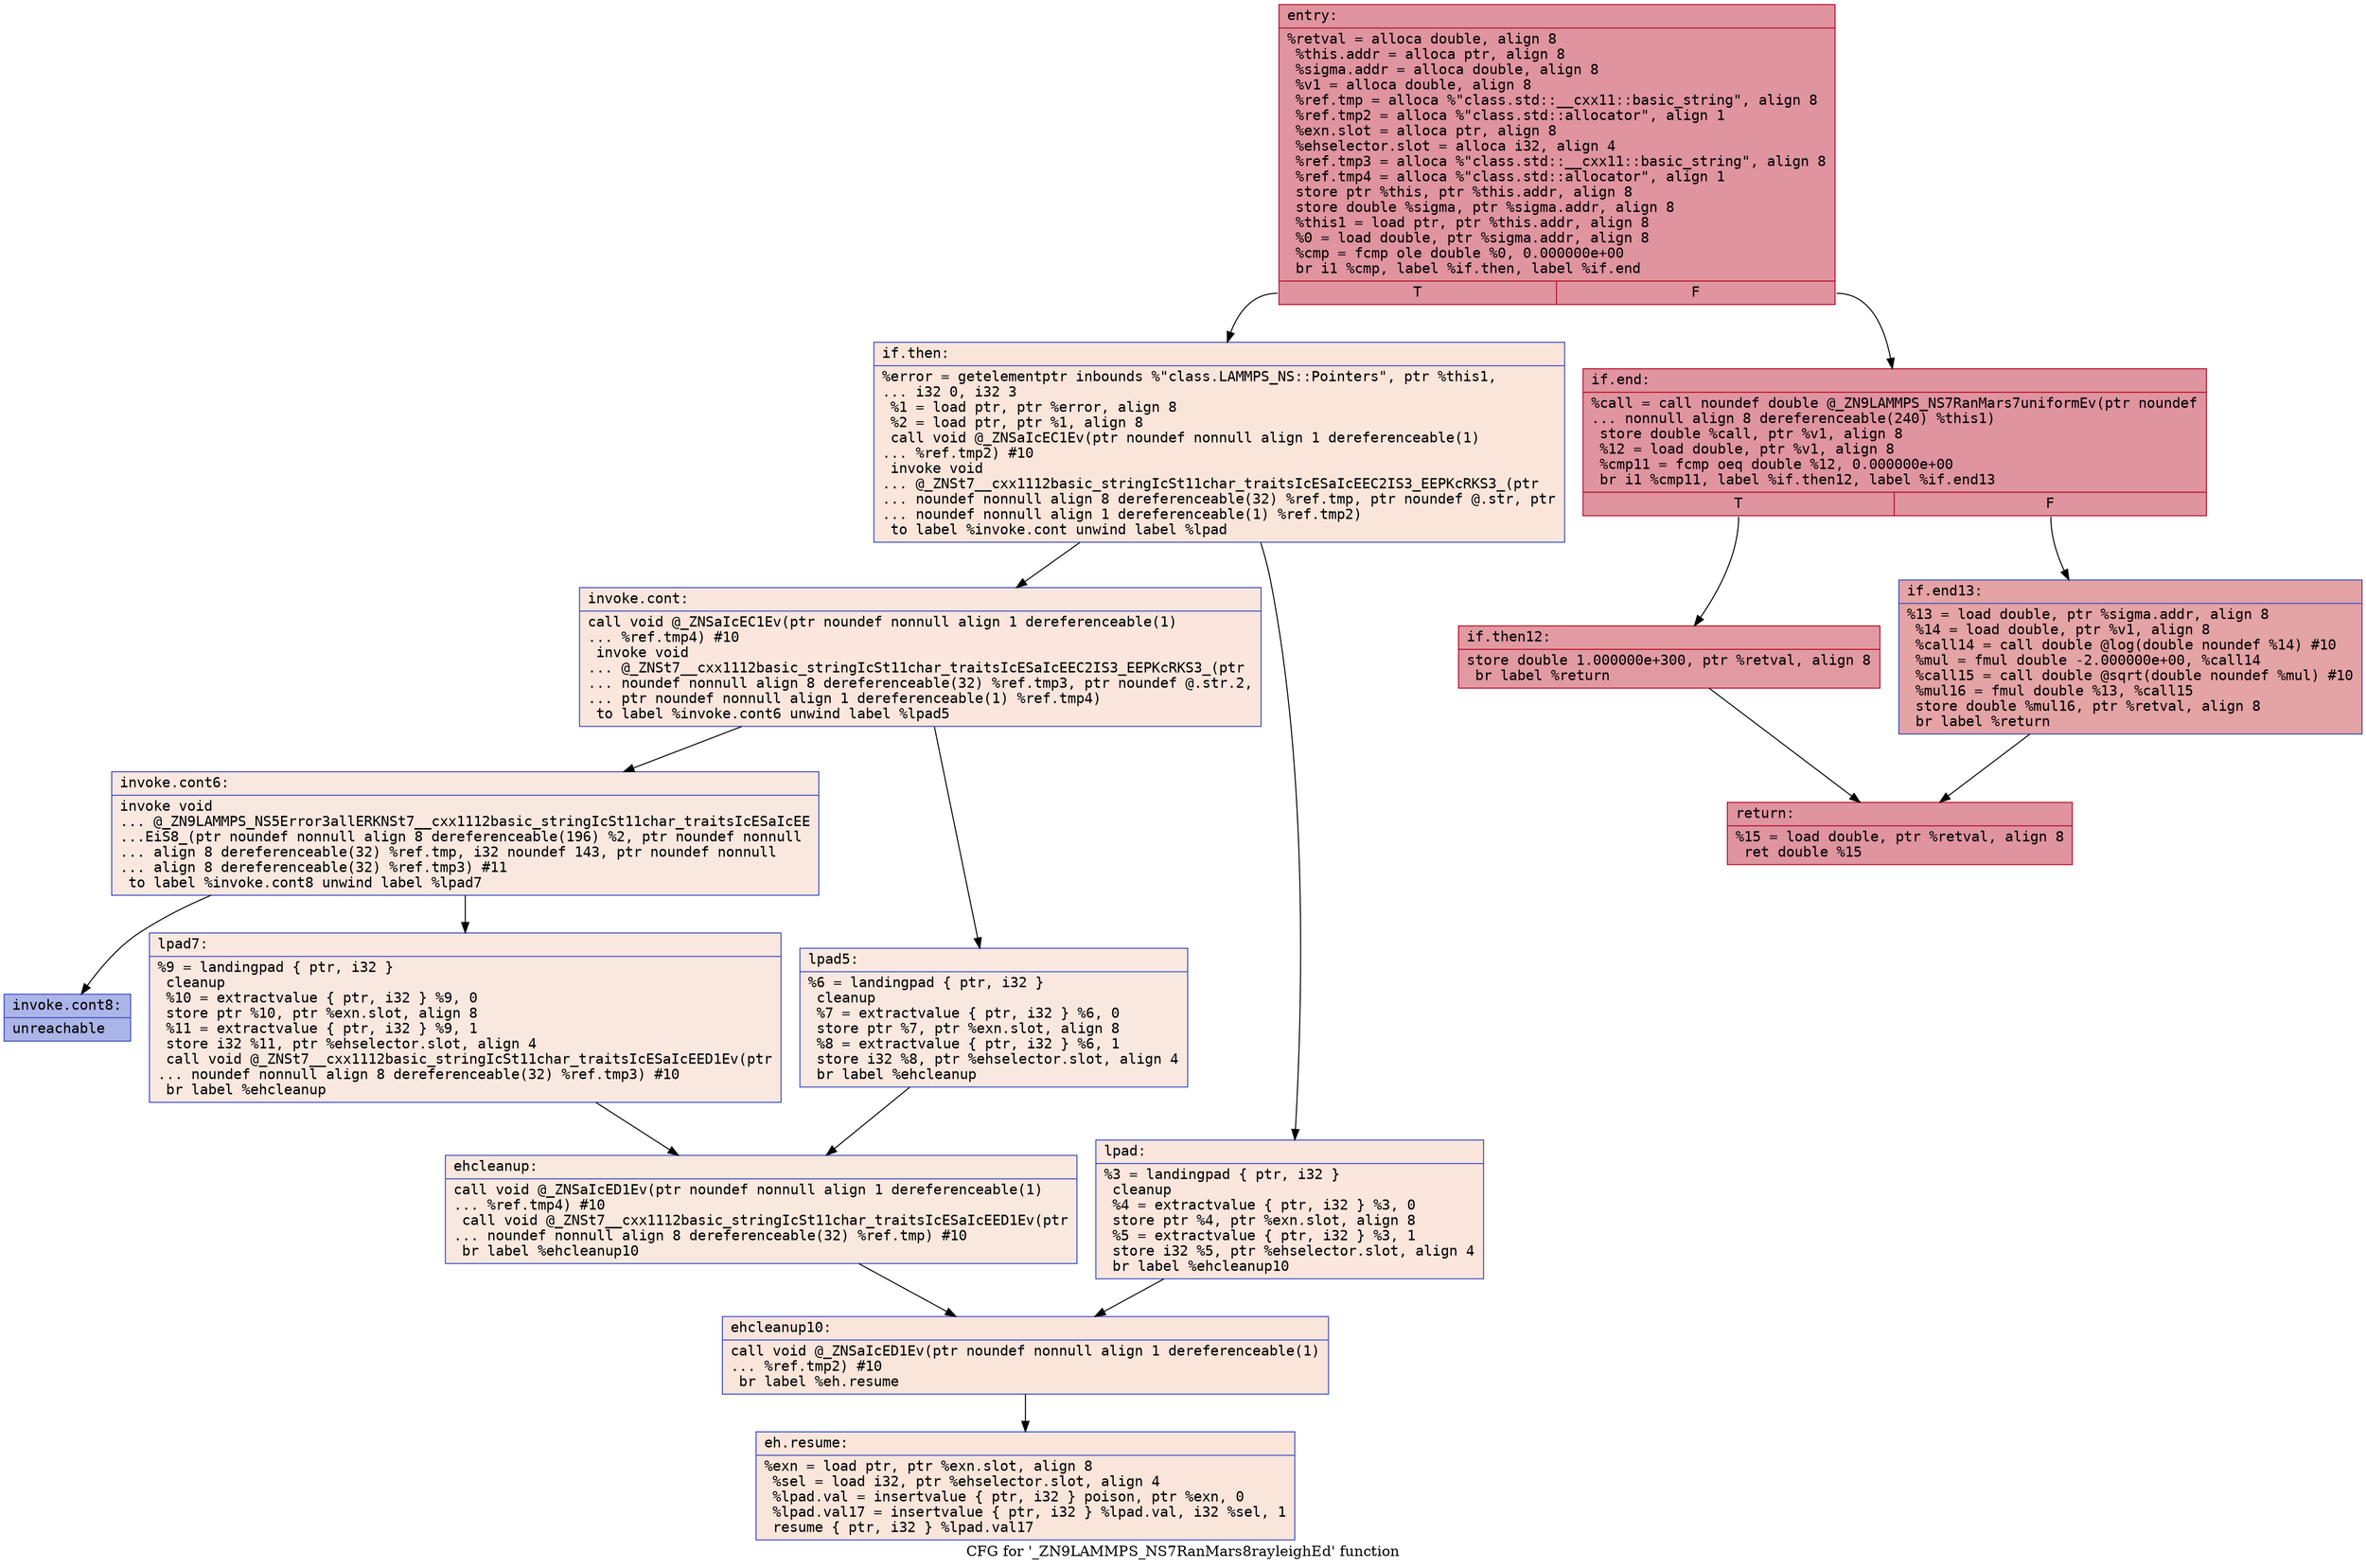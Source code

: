 digraph "CFG for '_ZN9LAMMPS_NS7RanMars8rayleighEd' function" {
	label="CFG for '_ZN9LAMMPS_NS7RanMars8rayleighEd' function";

	Node0x564edfbf2b20 [shape=record,color="#b70d28ff", style=filled, fillcolor="#b70d2870" fontname="Courier",label="{entry:\l|  %retval = alloca double, align 8\l  %this.addr = alloca ptr, align 8\l  %sigma.addr = alloca double, align 8\l  %v1 = alloca double, align 8\l  %ref.tmp = alloca %\"class.std::__cxx11::basic_string\", align 8\l  %ref.tmp2 = alloca %\"class.std::allocator\", align 1\l  %exn.slot = alloca ptr, align 8\l  %ehselector.slot = alloca i32, align 4\l  %ref.tmp3 = alloca %\"class.std::__cxx11::basic_string\", align 8\l  %ref.tmp4 = alloca %\"class.std::allocator\", align 1\l  store ptr %this, ptr %this.addr, align 8\l  store double %sigma, ptr %sigma.addr, align 8\l  %this1 = load ptr, ptr %this.addr, align 8\l  %0 = load double, ptr %sigma.addr, align 8\l  %cmp = fcmp ole double %0, 0.000000e+00\l  br i1 %cmp, label %if.then, label %if.end\l|{<s0>T|<s1>F}}"];
	Node0x564edfbf2b20:s0 -> Node0x564edfbf3650[tooltip="entry -> if.then\nProbability 0.00%" ];
	Node0x564edfbf2b20:s1 -> Node0x564edfbf36c0[tooltip="entry -> if.end\nProbability 100.00%" ];
	Node0x564edfbf3650 [shape=record,color="#3d50c3ff", style=filled, fillcolor="#f4c5ad70" fontname="Courier",label="{if.then:\l|  %error = getelementptr inbounds %\"class.LAMMPS_NS::Pointers\", ptr %this1,\l... i32 0, i32 3\l  %1 = load ptr, ptr %error, align 8\l  %2 = load ptr, ptr %1, align 8\l  call void @_ZNSaIcEC1Ev(ptr noundef nonnull align 1 dereferenceable(1)\l... %ref.tmp2) #10\l  invoke void\l... @_ZNSt7__cxx1112basic_stringIcSt11char_traitsIcESaIcEEC2IS3_EEPKcRKS3_(ptr\l... noundef nonnull align 8 dereferenceable(32) %ref.tmp, ptr noundef @.str, ptr\l... noundef nonnull align 1 dereferenceable(1) %ref.tmp2)\l          to label %invoke.cont unwind label %lpad\l}"];
	Node0x564edfbf3650 -> Node0x564edfbf3b40[tooltip="if.then -> invoke.cont\nProbability 50.00%" ];
	Node0x564edfbf3650 -> Node0x564edfbf3bc0[tooltip="if.then -> lpad\nProbability 50.00%" ];
	Node0x564edfbf3b40 [shape=record,color="#3d50c3ff", style=filled, fillcolor="#f3c7b170" fontname="Courier",label="{invoke.cont:\l|  call void @_ZNSaIcEC1Ev(ptr noundef nonnull align 1 dereferenceable(1)\l... %ref.tmp4) #10\l  invoke void\l... @_ZNSt7__cxx1112basic_stringIcSt11char_traitsIcESaIcEEC2IS3_EEPKcRKS3_(ptr\l... noundef nonnull align 8 dereferenceable(32) %ref.tmp3, ptr noundef @.str.2,\l... ptr noundef nonnull align 1 dereferenceable(1) %ref.tmp4)\l          to label %invoke.cont6 unwind label %lpad5\l}"];
	Node0x564edfbf3b40 -> Node0x564edfbf3ee0[tooltip="invoke.cont -> invoke.cont6\nProbability 50.00%" ];
	Node0x564edfbf3b40 -> Node0x564edfbf3f30[tooltip="invoke.cont -> lpad5\nProbability 50.00%" ];
	Node0x564edfbf3ee0 [shape=record,color="#3d50c3ff", style=filled, fillcolor="#f1ccb870" fontname="Courier",label="{invoke.cont6:\l|  invoke void\l... @_ZN9LAMMPS_NS5Error3allERKNSt7__cxx1112basic_stringIcSt11char_traitsIcESaIcEE\l...EiS8_(ptr noundef nonnull align 8 dereferenceable(196) %2, ptr noundef nonnull\l... align 8 dereferenceable(32) %ref.tmp, i32 noundef 143, ptr noundef nonnull\l... align 8 dereferenceable(32) %ref.tmp3) #11\l          to label %invoke.cont8 unwind label %lpad7\l}"];
	Node0x564edfbf3ee0 -> Node0x564edfbf3e90[tooltip="invoke.cont6 -> invoke.cont8\nProbability 0.00%" ];
	Node0x564edfbf3ee0 -> Node0x564edfbf4190[tooltip="invoke.cont6 -> lpad7\nProbability 100.00%" ];
	Node0x564edfbf3e90 [shape=record,color="#3d50c3ff", style=filled, fillcolor="#4358cb70" fontname="Courier",label="{invoke.cont8:\l|  unreachable\l}"];
	Node0x564edfbf3bc0 [shape=record,color="#3d50c3ff", style=filled, fillcolor="#f3c7b170" fontname="Courier",label="{lpad:\l|  %3 = landingpad \{ ptr, i32 \}\l          cleanup\l  %4 = extractvalue \{ ptr, i32 \} %3, 0\l  store ptr %4, ptr %exn.slot, align 8\l  %5 = extractvalue \{ ptr, i32 \} %3, 1\l  store i32 %5, ptr %ehselector.slot, align 4\l  br label %ehcleanup10\l}"];
	Node0x564edfbf3bc0 -> Node0x564edfbf4830[tooltip="lpad -> ehcleanup10\nProbability 100.00%" ];
	Node0x564edfbf3f30 [shape=record,color="#3d50c3ff", style=filled, fillcolor="#f1ccb870" fontname="Courier",label="{lpad5:\l|  %6 = landingpad \{ ptr, i32 \}\l          cleanup\l  %7 = extractvalue \{ ptr, i32 \} %6, 0\l  store ptr %7, ptr %exn.slot, align 8\l  %8 = extractvalue \{ ptr, i32 \} %6, 1\l  store i32 %8, ptr %ehselector.slot, align 4\l  br label %ehcleanup\l}"];
	Node0x564edfbf3f30 -> Node0x564edfbf4d00[tooltip="lpad5 -> ehcleanup\nProbability 100.00%" ];
	Node0x564edfbf4190 [shape=record,color="#3d50c3ff", style=filled, fillcolor="#f1ccb870" fontname="Courier",label="{lpad7:\l|  %9 = landingpad \{ ptr, i32 \}\l          cleanup\l  %10 = extractvalue \{ ptr, i32 \} %9, 0\l  store ptr %10, ptr %exn.slot, align 8\l  %11 = extractvalue \{ ptr, i32 \} %9, 1\l  store i32 %11, ptr %ehselector.slot, align 4\l  call void @_ZNSt7__cxx1112basic_stringIcSt11char_traitsIcESaIcEED1Ev(ptr\l... noundef nonnull align 8 dereferenceable(32) %ref.tmp3) #10\l  br label %ehcleanup\l}"];
	Node0x564edfbf4190 -> Node0x564edfbf4d00[tooltip="lpad7 -> ehcleanup\nProbability 100.00%" ];
	Node0x564edfbf4d00 [shape=record,color="#3d50c3ff", style=filled, fillcolor="#f2cab570" fontname="Courier",label="{ehcleanup:\l|  call void @_ZNSaIcED1Ev(ptr noundef nonnull align 1 dereferenceable(1)\l... %ref.tmp4) #10\l  call void @_ZNSt7__cxx1112basic_stringIcSt11char_traitsIcESaIcEED1Ev(ptr\l... noundef nonnull align 8 dereferenceable(32) %ref.tmp) #10\l  br label %ehcleanup10\l}"];
	Node0x564edfbf4d00 -> Node0x564edfbf4830[tooltip="ehcleanup -> ehcleanup10\nProbability 100.00%" ];
	Node0x564edfbf4830 [shape=record,color="#3d50c3ff", style=filled, fillcolor="#f4c5ad70" fontname="Courier",label="{ehcleanup10:\l|  call void @_ZNSaIcED1Ev(ptr noundef nonnull align 1 dereferenceable(1)\l... %ref.tmp2) #10\l  br label %eh.resume\l}"];
	Node0x564edfbf4830 -> Node0x564edfbf55b0[tooltip="ehcleanup10 -> eh.resume\nProbability 100.00%" ];
	Node0x564edfbf36c0 [shape=record,color="#b70d28ff", style=filled, fillcolor="#b70d2870" fontname="Courier",label="{if.end:\l|  %call = call noundef double @_ZN9LAMMPS_NS7RanMars7uniformEv(ptr noundef\l... nonnull align 8 dereferenceable(240) %this1)\l  store double %call, ptr %v1, align 8\l  %12 = load double, ptr %v1, align 8\l  %cmp11 = fcmp oeq double %12, 0.000000e+00\l  br i1 %cmp11, label %if.then12, label %if.end13\l|{<s0>T|<s1>F}}"];
	Node0x564edfbf36c0:s0 -> Node0x564edfbf5990[tooltip="if.end -> if.then12\nProbability 62.50%" ];
	Node0x564edfbf36c0:s1 -> Node0x564edfbf59e0[tooltip="if.end -> if.end13\nProbability 37.50%" ];
	Node0x564edfbf5990 [shape=record,color="#b70d28ff", style=filled, fillcolor="#bb1b2c70" fontname="Courier",label="{if.then12:\l|  store double 1.000000e+300, ptr %retval, align 8\l  br label %return\l}"];
	Node0x564edfbf5990 -> Node0x564edfbf5be0[tooltip="if.then12 -> return\nProbability 100.00%" ];
	Node0x564edfbf59e0 [shape=record,color="#3d50c3ff", style=filled, fillcolor="#c32e3170" fontname="Courier",label="{if.end13:\l|  %13 = load double, ptr %sigma.addr, align 8\l  %14 = load double, ptr %v1, align 8\l  %call14 = call double @log(double noundef %14) #10\l  %mul = fmul double -2.000000e+00, %call14\l  %call15 = call double @sqrt(double noundef %mul) #10\l  %mul16 = fmul double %13, %call15\l  store double %mul16, ptr %retval, align 8\l  br label %return\l}"];
	Node0x564edfbf59e0 -> Node0x564edfbf5be0[tooltip="if.end13 -> return\nProbability 100.00%" ];
	Node0x564edfbf5be0 [shape=record,color="#b70d28ff", style=filled, fillcolor="#b70d2870" fontname="Courier",label="{return:\l|  %15 = load double, ptr %retval, align 8\l  ret double %15\l}"];
	Node0x564edfbf55b0 [shape=record,color="#3d50c3ff", style=filled, fillcolor="#f4c5ad70" fontname="Courier",label="{eh.resume:\l|  %exn = load ptr, ptr %exn.slot, align 8\l  %sel = load i32, ptr %ehselector.slot, align 4\l  %lpad.val = insertvalue \{ ptr, i32 \} poison, ptr %exn, 0\l  %lpad.val17 = insertvalue \{ ptr, i32 \} %lpad.val, i32 %sel, 1\l  resume \{ ptr, i32 \} %lpad.val17\l}"];
}

